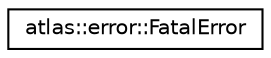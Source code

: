 digraph "Graphical Class Hierarchy"
{
  edge [fontname="Helvetica",fontsize="10",labelfontname="Helvetica",labelfontsize="10"];
  node [fontname="Helvetica",fontsize="10",shape=record];
  rankdir="LR";
  Node1 [label="atlas::error::FatalError",height=0.2,width=0.4,color="black", fillcolor="white", style="filled",URL="$structatlas_1_1error_1_1FatalError.html"];
}
